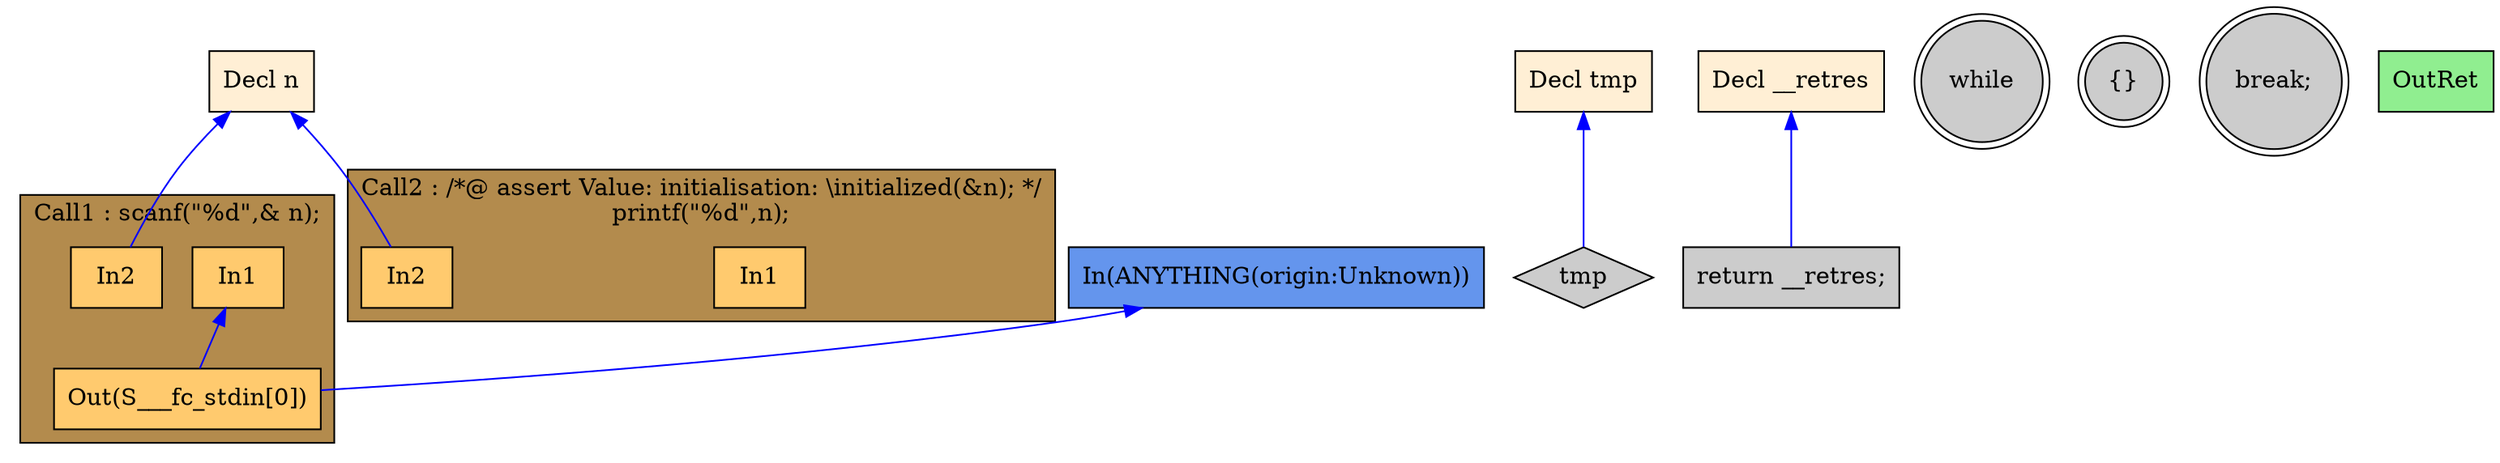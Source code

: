 digraph G {
  rankdir=TB;
  node [style="filled", ];
  2 [label="Decl n", fillcolor="#FFEFD5", shape=box, ];
  3 [label="Decl tmp", fillcolor="#FFEFD5", shape=box, ];
  4 [label="Decl __retres", fillcolor="#FFEFD5", shape=box, ];
  6 [label="In1", fillcolor="#FFCA6E", shape=box, ];
  7 [label="In2", fillcolor="#FFCA6E", shape=box, ];
  8 [label="Out(S___fc_stdin[0])", fillcolor="#FFCA6E", shape=box, ];
  10 [label="In1", fillcolor="#FFCA6E", shape=box, ];
  11 [label="In2", fillcolor="#FFCA6E", shape=box, ];
  12 [label="while", fillcolor="#CCCCCC", shape=doublecircle, ];
  13 [label="{}", fillcolor="#CCCCCC", shape=doublecircle, ];
  14 [label="tmp", fillcolor="#CCCCCC", shape=diamond, ];
  15 [label="break;", fillcolor="#CCCCCC", shape=doublecircle, ];
  16 [label="return __retres;", fillcolor="#CCCCCC", shape=box, ];
  17 [label="OutRet", fillcolor="#90EE90", shape=box, ];
  18 [label="In(ANYTHING(origin:Unknown))", fillcolor="#6495ED", shape=box, ];
  
  subgraph cluster_Call1 { label="Call1 : scanf(\"%d\",& n);";
                           fillcolor="#B38B4D"; style="filled"; 8;7;6;
     };
  subgraph cluster_Call2 { label="Call2 : /*@ assert Value: initialisation: \\initialized(&n); */\nprintf(\"%d\",n);";
                           fillcolor="#B38B4D"; style="filled"; 11;10;
     };
  
  edge [dir=back, ];
  2 -> 7 [color="#0000FF", ];
  6 -> 8 [color="#0000FF", ];
  18 -> 8 [color="#0000FF", ];
  2 -> 11 [color="#0000FF", ];
  3 -> 14 [color="#0000FF", ];
  4 -> 16 [color="#0000FF", ];
  
  }